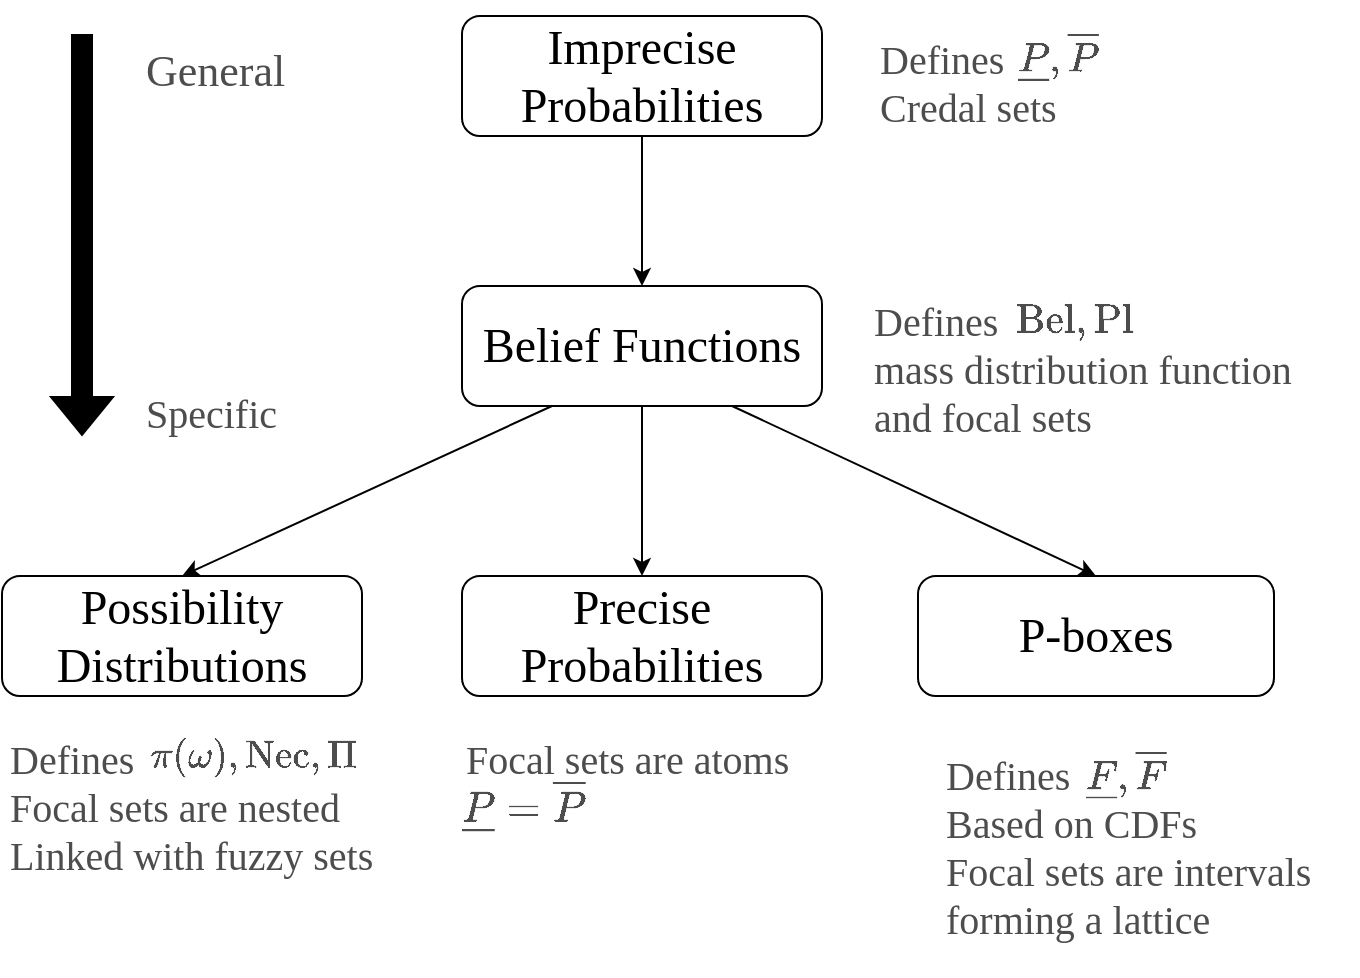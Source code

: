 <mxfile version="24.7.6">
  <diagram name="Page-1" id="4PM28wPzomua8VURjb8s">
    <mxGraphModel dx="1658" dy="890" grid="1" gridSize="10" guides="1" tooltips="1" connect="1" arrows="1" fold="1" page="1" pageScale="1" pageWidth="827" pageHeight="1169" math="1" shadow="0">
      <root>
        <mxCell id="0" />
        <mxCell id="1" parent="0" />
        <mxCell id="vXLXtyZZ7c6KgQ94-d6F-25" value="&lt;div align=&quot;left&quot; style=&quot;font-size: 20px;&quot;&gt;&lt;font face=&quot;Roman Serif&quot; color=&quot;#4d4d4d&quot; data-font-src=&quot;https://www.dafont.com/romanserif.font&quot;&gt;Defines&lt;/font&gt;&lt;/div&gt;&lt;div align=&quot;left&quot; style=&quot;font-size: 20px;&quot;&gt;&lt;font face=&quot;8EVrfRt7m9GwIb6baU3-&quot; color=&quot;#4d4d4d&quot;&gt;Based on CDFs&lt;/font&gt;&lt;/div&gt;&lt;div align=&quot;left&quot; style=&quot;font-size: 20px;&quot;&gt;&lt;font face=&quot;8EVrfRt7m9GwIb6baU3-&quot; color=&quot;#4d4d4d&quot;&gt;Focal sets are intervals forming a lattice &lt;/font&gt;&lt;font face=&quot;8EVrfRt7m9GwIb6baU3-&quot;&gt;&lt;br style=&quot;font-size: 20px;&quot;&gt;&lt;/font&gt;&lt;/div&gt;" style="text;html=1;align=left;verticalAlign=middle;whiteSpace=wrap;rounded=0;fontFamily=Roman Serif;fontSource=https%3A%2F%2Fwww.myfonts.com%2Ffr%2Fpages%2Ftags%2Froman%2520serif-fonts;" parent="1" vertex="1">
          <mxGeometry x="510" y="620" width="190" height="130" as="geometry" />
        </mxCell>
        <mxCell id="vXLXtyZZ7c6KgQ94-d6F-1" value="Imprecise Probabilities" style="rounded=1;whiteSpace=wrap;html=1;fontFamily=Roman Serif;fontSource=https%3A%2F%2Fwww.myfonts.com%2Ffr%2Fpages%2Ftags%2Froman%2520serif-fonts;fontSize=24;" parent="1" vertex="1">
          <mxGeometry x="270" y="270" width="180" height="60" as="geometry" />
        </mxCell>
        <mxCell id="vXLXtyZZ7c6KgQ94-d6F-20" style="edgeStyle=orthogonalEdgeStyle;rounded=0;orthogonalLoop=1;jettySize=auto;html=1;exitX=0.5;exitY=1;exitDx=0;exitDy=0;fontFamily=Roman Serif;fontSource=https%3A%2F%2Fwww.myfonts.com%2Ffr%2Fpages%2Ftags%2Froman%2520serif-fonts;" parent="1" source="vXLXtyZZ7c6KgQ94-d6F-2" target="vXLXtyZZ7c6KgQ94-d6F-19" edge="1">
          <mxGeometry relative="1" as="geometry" />
        </mxCell>
        <mxCell id="vXLXtyZZ7c6KgQ94-d6F-2" value="Belief Functions" style="rounded=1;whiteSpace=wrap;html=1;fontFamily=Roman Serif;fontSource=https%3A%2F%2Fwww.myfonts.com%2Ffr%2Fpages%2Ftags%2Froman%2520serif-fonts;fontSize=24;" parent="1" vertex="1">
          <mxGeometry x="270" y="405" width="180" height="60" as="geometry" />
        </mxCell>
        <mxCell id="vXLXtyZZ7c6KgQ94-d6F-3" value="Possibility Distributions" style="rounded=1;whiteSpace=wrap;html=1;fontFamily=Roman Serif;fontSource=https%3A%2F%2Fwww.myfonts.com%2Ffr%2Fpages%2Ftags%2Froman%2520serif-fonts;fontSize=24;" parent="1" vertex="1">
          <mxGeometry x="40" y="550" width="180" height="60" as="geometry" />
        </mxCell>
        <mxCell id="vXLXtyZZ7c6KgQ94-d6F-4" value="P-boxes" style="rounded=1;whiteSpace=wrap;html=1;fontFamily=Roman Serif;fontSource=https%3A%2F%2Fwww.myfonts.com%2Ffr%2Fpages%2Ftags%2Froman%2520serif-fonts;fontSize=24;" parent="1" vertex="1">
          <mxGeometry x="498" y="550" width="178" height="60" as="geometry" />
        </mxCell>
        <mxCell id="vXLXtyZZ7c6KgQ94-d6F-5" value="" style="endArrow=classic;html=1;rounded=0;exitX=0.5;exitY=1;exitDx=0;exitDy=0;entryX=0.5;entryY=0;entryDx=0;entryDy=0;fontFamily=Roman Serif;fontSource=https%3A%2F%2Fwww.myfonts.com%2Ffr%2Fpages%2Ftags%2Froman%2520serif-fonts;fontSize=20;" parent="1" source="vXLXtyZZ7c6KgQ94-d6F-1" target="vXLXtyZZ7c6KgQ94-d6F-2" edge="1">
          <mxGeometry width="50" height="50" relative="1" as="geometry">
            <mxPoint x="390" y="440" as="sourcePoint" />
            <mxPoint x="440" y="390" as="targetPoint" />
          </mxGeometry>
        </mxCell>
        <mxCell id="vXLXtyZZ7c6KgQ94-d6F-6" value="" style="endArrow=classic;html=1;rounded=0;exitX=0.25;exitY=1;exitDx=0;exitDy=0;entryX=0.5;entryY=0;entryDx=0;entryDy=0;fontFamily=Roman Serif;fontSource=https%3A%2F%2Fwww.myfonts.com%2Ffr%2Fpages%2Ftags%2Froman%2520serif-fonts;fontSize=20;" parent="1" source="vXLXtyZZ7c6KgQ94-d6F-2" target="vXLXtyZZ7c6KgQ94-d6F-3" edge="1">
          <mxGeometry width="50" height="50" relative="1" as="geometry">
            <mxPoint x="390" y="440" as="sourcePoint" />
            <mxPoint x="440" y="390" as="targetPoint" />
          </mxGeometry>
        </mxCell>
        <mxCell id="vXLXtyZZ7c6KgQ94-d6F-7" value="" style="endArrow=classic;html=1;rounded=0;exitX=0.75;exitY=1;exitDx=0;exitDy=0;entryX=0.5;entryY=0;entryDx=0;entryDy=0;fontFamily=Roman Serif;fontSource=https%3A%2F%2Fwww.myfonts.com%2Ffr%2Fpages%2Ftags%2Froman%2520serif-fonts;fontSize=20;" parent="1" source="vXLXtyZZ7c6KgQ94-d6F-2" target="vXLXtyZZ7c6KgQ94-d6F-4" edge="1">
          <mxGeometry width="50" height="50" relative="1" as="geometry">
            <mxPoint x="390" y="440" as="sourcePoint" />
            <mxPoint x="440" y="390" as="targetPoint" />
          </mxGeometry>
        </mxCell>
        <mxCell id="vXLXtyZZ7c6KgQ94-d6F-8" value="&lt;font style=&quot;font-size: 22px;&quot;&gt;General&lt;/font&gt;" style="text;html=1;align=left;verticalAlign=middle;whiteSpace=wrap;rounded=0;fontFamily=Roman Serif;fontSource=https%3A%2F%2Fwww.myfonts.com%2Ffr%2Fpages%2Ftags%2Froman%2520serif-fonts;fontSize=20;fontColor=#4D4D4D;" parent="1" vertex="1">
          <mxGeometry x="110" y="270" width="80" height="55" as="geometry" />
        </mxCell>
        <mxCell id="vXLXtyZZ7c6KgQ94-d6F-9" value="&lt;div&gt;Defines&lt;/div&gt;&lt;div style=&quot;font-size: 20px;&quot;&gt;mass distribution function and focal sets&lt;br style=&quot;font-size: 20px;&quot;&gt;&lt;/div&gt;" style="text;html=1;align=left;verticalAlign=middle;whiteSpace=wrap;rounded=0;fontFamily=Roman Serif;fontSource=https%3A%2F%2Fwww.myfonts.com%2Ffr%2Fpages%2Ftags%2Froman%2520serif-fonts;fontSize=20;fontColor=#4D4D4D;" parent="1" vertex="1">
          <mxGeometry x="473.5" y="405" width="213" height="81" as="geometry" />
        </mxCell>
        <mxCell id="vXLXtyZZ7c6KgQ94-d6F-10" value="&lt;div style=&quot;font-size: 20px;&quot;&gt;Defines&lt;/div&gt;&lt;div style=&quot;font-size: 20px;&quot;&gt;Focal sets are nested&lt;/div&gt;&lt;div style=&quot;font-size: 20px;&quot;&gt;Linked with fuzzy sets&lt;br style=&quot;font-size: 20px;&quot;&gt;&lt;/div&gt;" style="text;html=1;align=left;verticalAlign=middle;resizable=0;points=[];autosize=1;strokeColor=none;fillColor=none;fontFamily=Roman Serif;fontSource=https%3A%2F%2Fwww.myfonts.com%2Ffr%2Fpages%2Ftags%2Froman%2520serif-fonts;fontSize=20;fontColor=#4D4D4D;" parent="1" vertex="1">
          <mxGeometry x="42" y="620" width="210" height="90" as="geometry" />
        </mxCell>
        <mxCell id="vXLXtyZZ7c6KgQ94-d6F-13" value="&lt;div style=&quot;font-size: 19px;&quot;&gt;&lt;font style=&quot;font-size: 16px;&quot;&gt;$$$$&lt;/font&gt;&lt;/div&gt;" style="text;html=1;align=center;verticalAlign=middle;resizable=0;points=[];autosize=1;strokeColor=none;fillColor=none;fontSize=20;fontColor=#4D4D4D;fontFamily=Roman Serif;fontSource=https%3A%2F%2Fwww.myfonts.com%2Ffr%2Fpages%2Ftags%2Froman%2520serif-fonts;" parent="1" vertex="1">
          <mxGeometry x="550" y="390" width="60" height="40" as="geometry" />
        </mxCell>
        <mxCell id="vXLXtyZZ7c6KgQ94-d6F-16" value="" style="shape=flexArrow;endArrow=classic;html=1;rounded=0;labelBackgroundColor=#4D4D4D;fillColor=#000000;fontFamily=Roman Serif;fontSource=https%3A%2F%2Fwww.myfonts.com%2Ffr%2Fpages%2Ftags%2Froman%2520serif-fonts;" parent="1" edge="1">
          <mxGeometry width="50" height="50" relative="1" as="geometry">
            <mxPoint x="80" y="279" as="sourcePoint" />
            <mxPoint x="80" y="480" as="targetPoint" />
          </mxGeometry>
        </mxCell>
        <mxCell id="vXLXtyZZ7c6KgQ94-d6F-17" value="Defines&lt;div style=&quot;font-size: 20px;&quot;&gt;Credal sets&lt;/div&gt;" style="text;html=1;align=left;verticalAlign=middle;whiteSpace=wrap;rounded=0;fontFamily=Roman Serif;fontSource=https%3A%2F%2Fwww.myfonts.com%2Ffr%2Fpages%2Ftags%2Froman%2520serif-fonts;fontSize=20;fontColor=#4D4D4D;" parent="1" vertex="1">
          <mxGeometry x="477" y="275" width="113" height="55" as="geometry" />
        </mxCell>
        <mxCell id="vXLXtyZZ7c6KgQ94-d6F-18" value="&lt;div&gt;Specific&lt;/div&gt;" style="text;html=1;align=left;verticalAlign=middle;whiteSpace=wrap;rounded=0;fontFamily=Roman Serif;fontSource=https%3A%2F%2Fwww.myfonts.com%2Ffr%2Fpages%2Ftags%2Froman%2520serif-fonts;fontSize=20;fontColor=#4D4D4D;" parent="1" vertex="1">
          <mxGeometry x="110" y="440" width="80" height="55" as="geometry" />
        </mxCell>
        <mxCell id="vXLXtyZZ7c6KgQ94-d6F-19" value="&lt;div&gt;Precise&lt;/div&gt;&lt;div&gt;Probabilities&lt;br&gt;&lt;/div&gt;" style="rounded=1;whiteSpace=wrap;html=1;fontFamily=Roman Serif;fontSource=https%3A%2F%2Fwww.myfonts.com%2Ffr%2Fpages%2Ftags%2Froman%2520serif-fonts;fontSize=24;" parent="1" vertex="1">
          <mxGeometry x="270" y="550" width="180" height="60" as="geometry" />
        </mxCell>
        <mxCell id="vXLXtyZZ7c6KgQ94-d6F-21" value="Focal sets are atoms" style="text;html=1;align=left;verticalAlign=middle;resizable=0;points=[];autosize=1;strokeColor=none;fillColor=none;fontFamily=Roman Serif;fontSource=https%3A%2F%2Fwww.myfonts.com%2Ffr%2Fpages%2Ftags%2Froman%2520serif-fonts;fontSize=20;fontColor=#4D4D4D;" parent="1" vertex="1">
          <mxGeometry x="270" y="621" width="190" height="40" as="geometry" />
        </mxCell>
        <mxCell id="vXLXtyZZ7c6KgQ94-d6F-22" value="&lt;div&gt;&lt;font style=&quot;font-size: 21px;&quot;&gt;$$\underline{P}=\overline{P}$$&lt;/font&gt;&lt;/div&gt;" style="text;html=1;align=center;verticalAlign=middle;resizable=0;points=[];autosize=1;strokeColor=none;fillColor=none;fontSize=20;fontColor=#4D4D4D;fontFamily=Roman Serif;fontSource=https%3A%2F%2Fwww.myfonts.com%2Ffr%2Fpages%2Ftags%2Froman%2520serif-fonts;" parent="1" vertex="1">
          <mxGeometry x="150" y="645" width="300" height="40" as="geometry" />
        </mxCell>
        <mxCell id="vXLXtyZZ7c6KgQ94-d6F-28" value="&lt;div style=&quot;font-size: 20px;&quot;&gt;&lt;font style=&quot;font-size: 20px;&quot;&gt;$$\underline{P}, \overline{P}$$&lt;/font&gt;&lt;/div&gt;" style="text;html=1;align=left;verticalAlign=middle;whiteSpace=wrap;rounded=0;fontFamily=Roman Serif;fontSource=https%3A%2F%2Fwww.myfonts.com%2Ffr%2Fpages%2Ftags%2Froman%2520serif-fonts;fontSize=20;fontColor=#4D4D4D;" parent="1" vertex="1">
          <mxGeometry x="546" y="262" width="50" height="55" as="geometry" />
        </mxCell>
        <mxCell id="vXLXtyZZ7c6KgQ94-d6F-30" value="&lt;div style=&quot;font-size: 20px;&quot;&gt;&lt;font style=&quot;font-size: 20px;&quot;&gt;$$\mathrm{Bel}, \mathrm{Pl}$$&lt;/font&gt;&lt;/div&gt;" style="text;html=1;align=left;verticalAlign=middle;whiteSpace=wrap;rounded=0;fontFamily=Roman Serif;fontSource=https%3A%2F%2Fwww.myfonts.com%2Ffr%2Fpages%2Ftags%2Froman%2520serif-fonts;fontSize=20;fontColor=#4D4D4D;" parent="1" vertex="1">
          <mxGeometry x="545" y="393" width="50" height="55" as="geometry" />
        </mxCell>
        <mxCell id="vXLXtyZZ7c6KgQ94-d6F-31" value="&lt;div style=&quot;font-size: 20px;&quot;&gt;&lt;font style=&quot;font-size: 20px;&quot;&gt;$$\underline{F}, \overline{F}$$&lt;/font&gt;&lt;/div&gt;" style="text;html=1;align=left;verticalAlign=middle;whiteSpace=wrap;rounded=0;fontFamily=Roman Serif;fontSource=https%3A%2F%2Fwww.myfonts.com%2Ffr%2Fpages%2Ftags%2Froman%2520serif-fonts;fontSize=20;fontColor=#4D4D4D;" parent="1" vertex="1">
          <mxGeometry x="580" y="621" width="50" height="55" as="geometry" />
        </mxCell>
        <mxCell id="_lMC_sWpd6sxSVuPJfEx-3" value="&lt;div style=&quot;font-size: 21px;&quot;&gt;&lt;font style=&quot;font-size: 19px;&quot;&gt;$$\pi(\omega), \mathrm{Nec}, \Pi$$&lt;/font&gt;&lt;/div&gt;" style="text;html=1;align=left;verticalAlign=middle;whiteSpace=wrap;rounded=0;fontFamily=Roman Serif;fontSource=https%3A%2F%2Fwww.myfonts.com%2Ffr%2Fpages%2Ftags%2Froman%2520serif-fonts;fontSize=20;fontColor=#4D4D4D;" vertex="1" parent="1">
          <mxGeometry x="112" y="612.5" width="50" height="55" as="geometry" />
        </mxCell>
      </root>
    </mxGraphModel>
  </diagram>
</mxfile>
